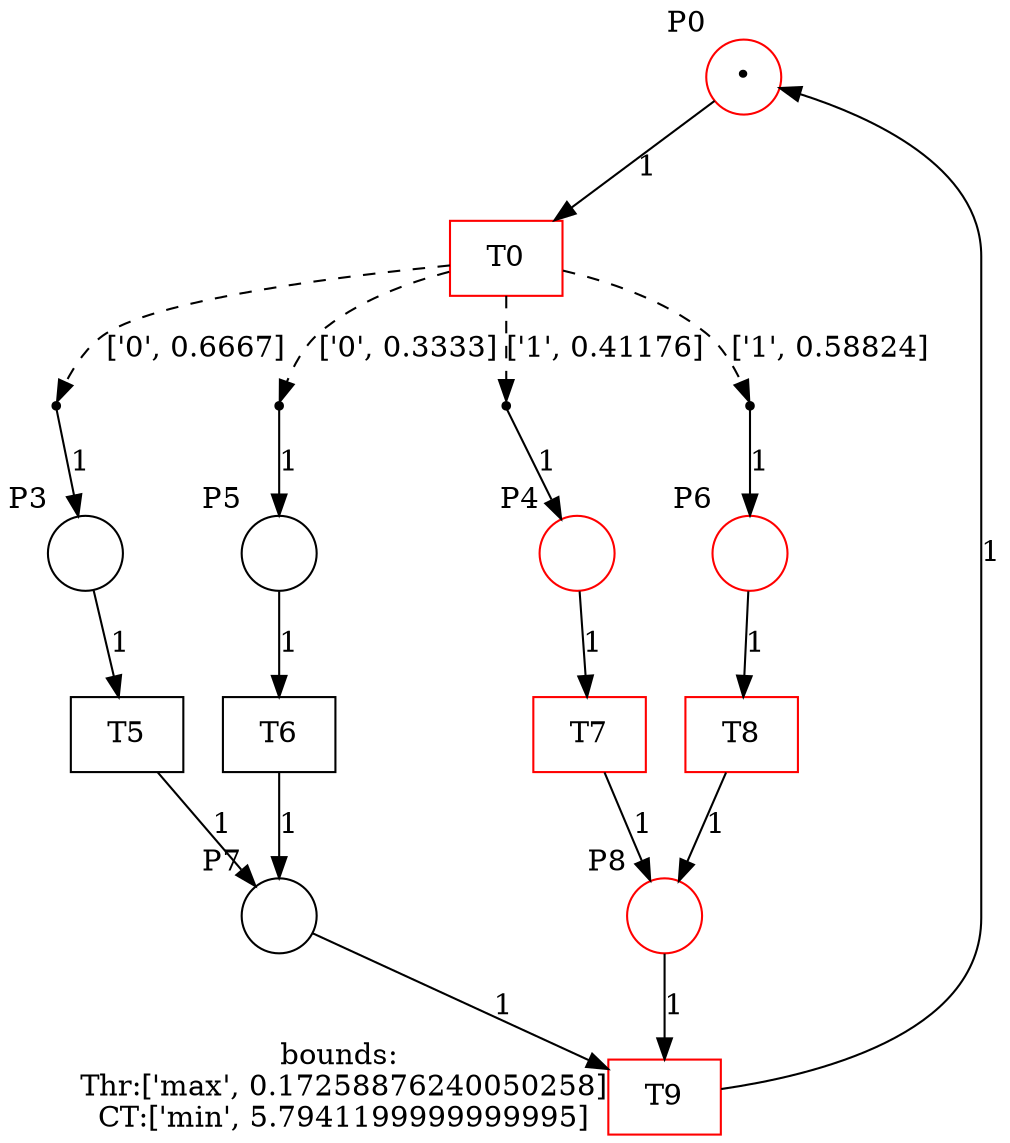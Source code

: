 // examples/example1
digraph {
	rankdir=TB
	P0 [label="•" color=red shape=circle xlabel=P0]
	P3 [label="" shape=circle xlabel=P3]
	P4 [label="" color=red shape=circle xlabel=P4]
	P5 [label="" shape=circle xlabel=P5]
	P6 [label="" color=red shape=circle xlabel=P6]
	P7 [label="" shape=circle xlabel=P7]
	P8 [label="" color=red shape=circle xlabel=P8]
	T0 [color=red shape=rect]
	T5 [shape=rect]
	T6 [shape=rect]
	T8 [color=red shape=rect]
	T7 [color=red shape=rect]
	T9 [color=red shape=rect xlabel="bounds:
 Thr:['max', 0.17258876240050258]
 CT:['min', 5.7941199999999995]"]
	P0 -> T0 [label=1]
	Pj5ob9OE [label="" shape=point]
	T0 -> Pj5ob9OE [label="['0', 0.6667]" style=dashed]
	Pj5ob9OE -> P3 [label=1]
	"5xSxwCY8" [label="" shape=point]
	T0 -> "5xSxwCY8" [label="['0', 0.3333]" style=dashed]
	"5xSxwCY8" -> P5 [label=1]
	Pj5ob91A [label="" shape=point]
	T0 -> Pj5ob91A [label="['1', 0.41176]" style=dashed]
	Pj5ob91A -> P4 [label=1]
	"5xSxwCJ7" [label="" shape=point]
	T0 -> "5xSxwCJ7" [label="['1', 0.58824]" style=dashed]
	"5xSxwCJ7" -> P6 [label=1]
	P3 -> T5 [label=1]
	T5 -> P7 [label=1]
	P5 -> T6 [label=1]
	T6 -> P7 [label=1]
	P6 -> T8 [label=1]
	T8 -> P8 [label=1]
	P4 -> T7 [label=1]
	T7 -> P8 [label=1]
	P7 -> T9 [label=1]
	P8 -> T9 [label=1]
	T9 -> P0 [label=1]
}
